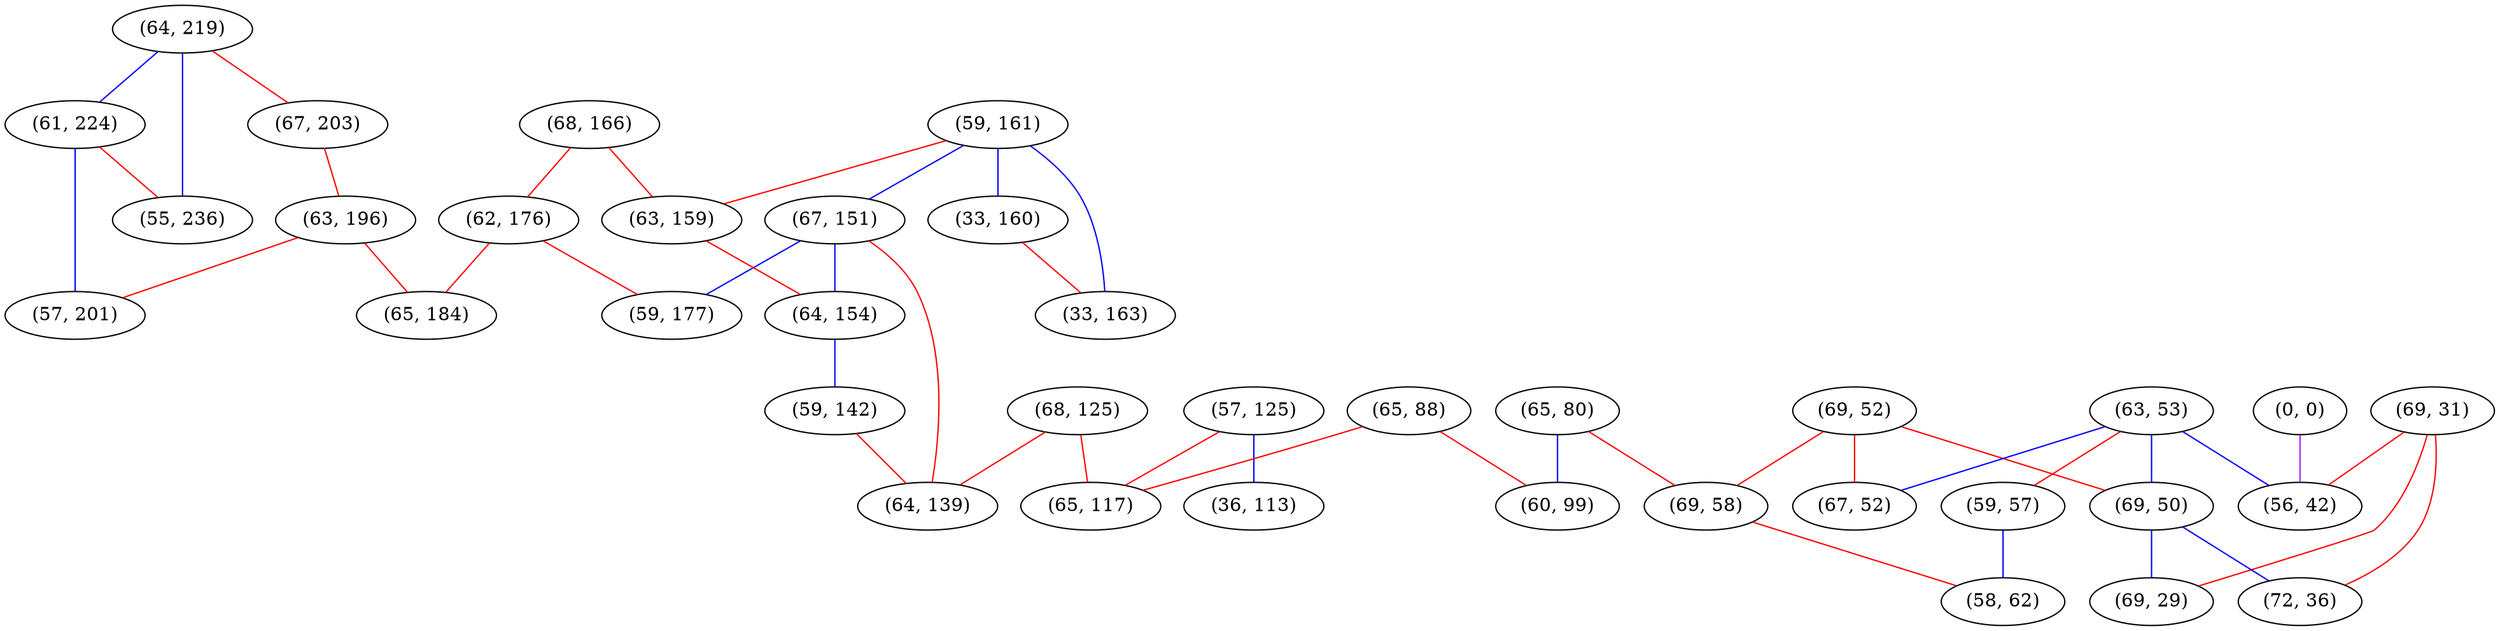 graph "" {
"(64, 219)";
"(59, 161)";
"(68, 166)";
"(67, 151)";
"(67, 203)";
"(61, 224)";
"(69, 52)";
"(69, 31)";
"(62, 176)";
"(33, 160)";
"(63, 53)";
"(63, 159)";
"(64, 154)";
"(63, 196)";
"(65, 80)";
"(0, 0)";
"(69, 58)";
"(68, 125)";
"(57, 125)";
"(65, 88)";
"(33, 163)";
"(59, 142)";
"(69, 50)";
"(67, 52)";
"(60, 99)";
"(59, 177)";
"(55, 236)";
"(57, 201)";
"(72, 36)";
"(65, 117)";
"(65, 184)";
"(59, 57)";
"(36, 113)";
"(56, 42)";
"(64, 139)";
"(58, 62)";
"(69, 29)";
"(64, 219)" -- "(55, 236)"  [color=blue, key=0, weight=3];
"(64, 219)" -- "(67, 203)"  [color=red, key=0, weight=1];
"(64, 219)" -- "(61, 224)"  [color=blue, key=0, weight=3];
"(59, 161)" -- "(67, 151)"  [color=blue, key=0, weight=3];
"(59, 161)" -- "(33, 160)"  [color=blue, key=0, weight=3];
"(59, 161)" -- "(33, 163)"  [color=blue, key=0, weight=3];
"(59, 161)" -- "(63, 159)"  [color=red, key=0, weight=1];
"(68, 166)" -- "(62, 176)"  [color=red, key=0, weight=1];
"(68, 166)" -- "(63, 159)"  [color=red, key=0, weight=1];
"(67, 151)" -- "(59, 177)"  [color=blue, key=0, weight=3];
"(67, 151)" -- "(64, 139)"  [color=red, key=0, weight=1];
"(67, 151)" -- "(64, 154)"  [color=blue, key=0, weight=3];
"(67, 203)" -- "(63, 196)"  [color=red, key=0, weight=1];
"(61, 224)" -- "(55, 236)"  [color=red, key=0, weight=1];
"(61, 224)" -- "(57, 201)"  [color=blue, key=0, weight=3];
"(69, 52)" -- "(67, 52)"  [color=red, key=0, weight=1];
"(69, 52)" -- "(69, 58)"  [color=red, key=0, weight=1];
"(69, 52)" -- "(69, 50)"  [color=red, key=0, weight=1];
"(69, 31)" -- "(69, 29)"  [color=red, key=0, weight=1];
"(69, 31)" -- "(56, 42)"  [color=red, key=0, weight=1];
"(69, 31)" -- "(72, 36)"  [color=red, key=0, weight=1];
"(62, 176)" -- "(65, 184)"  [color=red, key=0, weight=1];
"(62, 176)" -- "(59, 177)"  [color=red, key=0, weight=1];
"(33, 160)" -- "(33, 163)"  [color=red, key=0, weight=1];
"(63, 53)" -- "(69, 50)"  [color=blue, key=0, weight=3];
"(63, 53)" -- "(59, 57)"  [color=red, key=0, weight=1];
"(63, 53)" -- "(67, 52)"  [color=blue, key=0, weight=3];
"(63, 53)" -- "(56, 42)"  [color=blue, key=0, weight=3];
"(63, 159)" -- "(64, 154)"  [color=red, key=0, weight=1];
"(64, 154)" -- "(59, 142)"  [color=blue, key=0, weight=3];
"(63, 196)" -- "(65, 184)"  [color=red, key=0, weight=1];
"(63, 196)" -- "(57, 201)"  [color=red, key=0, weight=1];
"(65, 80)" -- "(69, 58)"  [color=red, key=0, weight=1];
"(65, 80)" -- "(60, 99)"  [color=blue, key=0, weight=3];
"(0, 0)" -- "(56, 42)"  [color=purple, key=0, weight=4];
"(69, 58)" -- "(58, 62)"  [color=red, key=0, weight=1];
"(68, 125)" -- "(65, 117)"  [color=red, key=0, weight=1];
"(68, 125)" -- "(64, 139)"  [color=red, key=0, weight=1];
"(57, 125)" -- "(65, 117)"  [color=red, key=0, weight=1];
"(57, 125)" -- "(36, 113)"  [color=blue, key=0, weight=3];
"(65, 88)" -- "(65, 117)"  [color=red, key=0, weight=1];
"(65, 88)" -- "(60, 99)"  [color=red, key=0, weight=1];
"(59, 142)" -- "(64, 139)"  [color=red, key=0, weight=1];
"(69, 50)" -- "(69, 29)"  [color=blue, key=0, weight=3];
"(69, 50)" -- "(72, 36)"  [color=blue, key=0, weight=3];
"(59, 57)" -- "(58, 62)"  [color=blue, key=0, weight=3];
}
